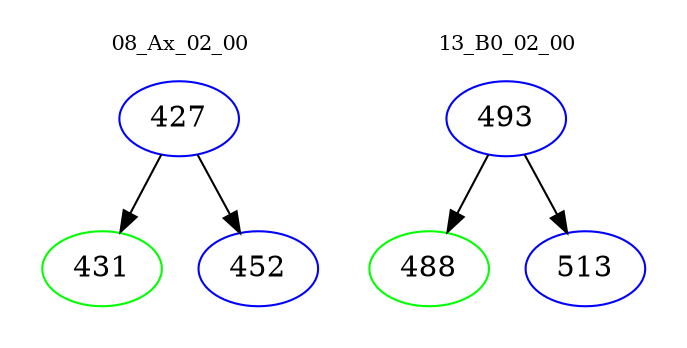 digraph{
subgraph cluster_0 {
color = white
label = "08_Ax_02_00";
fontsize=10;
T0_427 [label="427", color="blue"]
T0_427 -> T0_431 [color="black"]
T0_431 [label="431", color="green"]
T0_427 -> T0_452 [color="black"]
T0_452 [label="452", color="blue"]
}
subgraph cluster_1 {
color = white
label = "13_B0_02_00";
fontsize=10;
T1_493 [label="493", color="blue"]
T1_493 -> T1_488 [color="black"]
T1_488 [label="488", color="green"]
T1_493 -> T1_513 [color="black"]
T1_513 [label="513", color="blue"]
}
}
